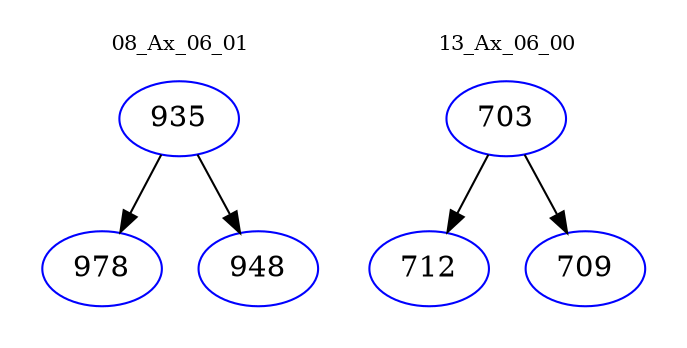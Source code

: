 digraph{
subgraph cluster_0 {
color = white
label = "08_Ax_06_01";
fontsize=10;
T0_935 [label="935", color="blue"]
T0_935 -> T0_978 [color="black"]
T0_978 [label="978", color="blue"]
T0_935 -> T0_948 [color="black"]
T0_948 [label="948", color="blue"]
}
subgraph cluster_1 {
color = white
label = "13_Ax_06_00";
fontsize=10;
T1_703 [label="703", color="blue"]
T1_703 -> T1_712 [color="black"]
T1_712 [label="712", color="blue"]
T1_703 -> T1_709 [color="black"]
T1_709 [label="709", color="blue"]
}
}
